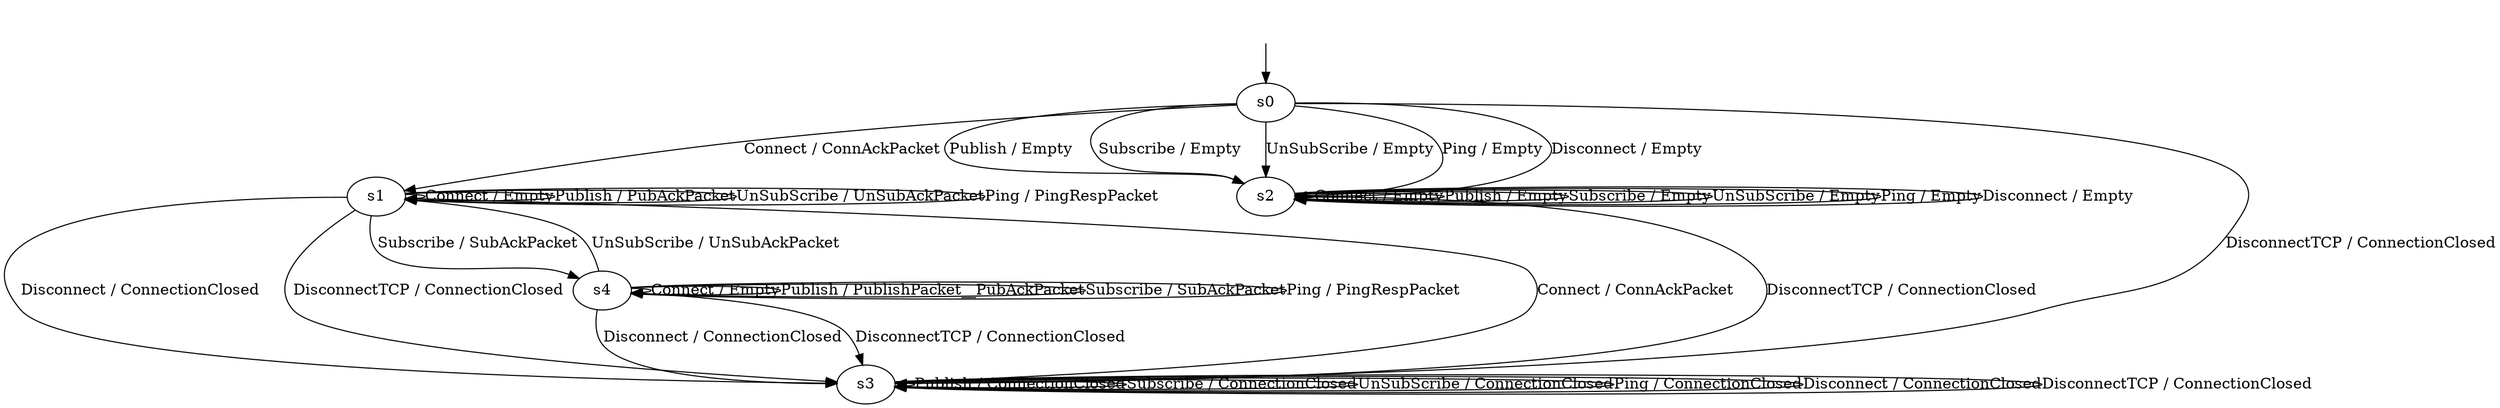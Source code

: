 digraph h0 {
s0 [label="s0"];
s1 [label="s1"];
s2 [label="s2"];
s3 [label="s3"];
s4 [label="s4"];
s0 -> s1 [label="Connect / ConnAckPacket"];
s0 -> s2 [label="Publish / Empty"];
s0 -> s2 [label="Subscribe / Empty"];
s0 -> s2 [label="UnSubScribe / Empty"];
s0 -> s2 [label="Ping / Empty"];
s0 -> s2 [label="Disconnect / Empty"];
s0 -> s3 [label="DisconnectTCP / ConnectionClosed"];
s1 -> s1 [label="Connect / Empty"];
s1 -> s1 [label="Publish / PubAckPacket"];
s1 -> s4 [label="Subscribe / SubAckPacket"];
s1 -> s1 [label="UnSubScribe / UnSubAckPacket"];
s1 -> s1 [label="Ping / PingRespPacket"];
s1 -> s3 [label="Disconnect / ConnectionClosed"];
s1 -> s3 [label="DisconnectTCP / ConnectionClosed"];
s2 -> s2 [label="Connect / Empty"];
s2 -> s2 [label="Publish / Empty"];
s2 -> s2 [label="Subscribe / Empty"];
s2 -> s2 [label="UnSubScribe / Empty"];
s2 -> s2 [label="Ping / Empty"];
s2 -> s2 [label="Disconnect / Empty"];
s2 -> s3 [label="DisconnectTCP / ConnectionClosed"];
s3 -> s1 [label="Connect / ConnAckPacket"];
s3 -> s3 [label="Publish / ConnectionClosed"];
s3 -> s3 [label="Subscribe / ConnectionClosed"];
s3 -> s3 [label="UnSubScribe / ConnectionClosed"];
s3 -> s3 [label="Ping / ConnectionClosed"];
s3 -> s3 [label="Disconnect / ConnectionClosed"];
s3 -> s3 [label="DisconnectTCP / ConnectionClosed"];
s4 -> s4 [label="Connect / Empty"];
s4 -> s4 [label="Publish / PublishPacket__PubAckPacket"];
s4 -> s4 [label="Subscribe / SubAckPacket"];
s4 -> s1 [label="UnSubScribe / UnSubAckPacket"];
s4 -> s4 [label="Ping / PingRespPacket"];
s4 -> s3 [label="Disconnect / ConnectionClosed"];
s4 -> s3 [label="DisconnectTCP / ConnectionClosed"];
__start0 [shape=none, label=""];
__start0 -> s0 [label=""];
}
